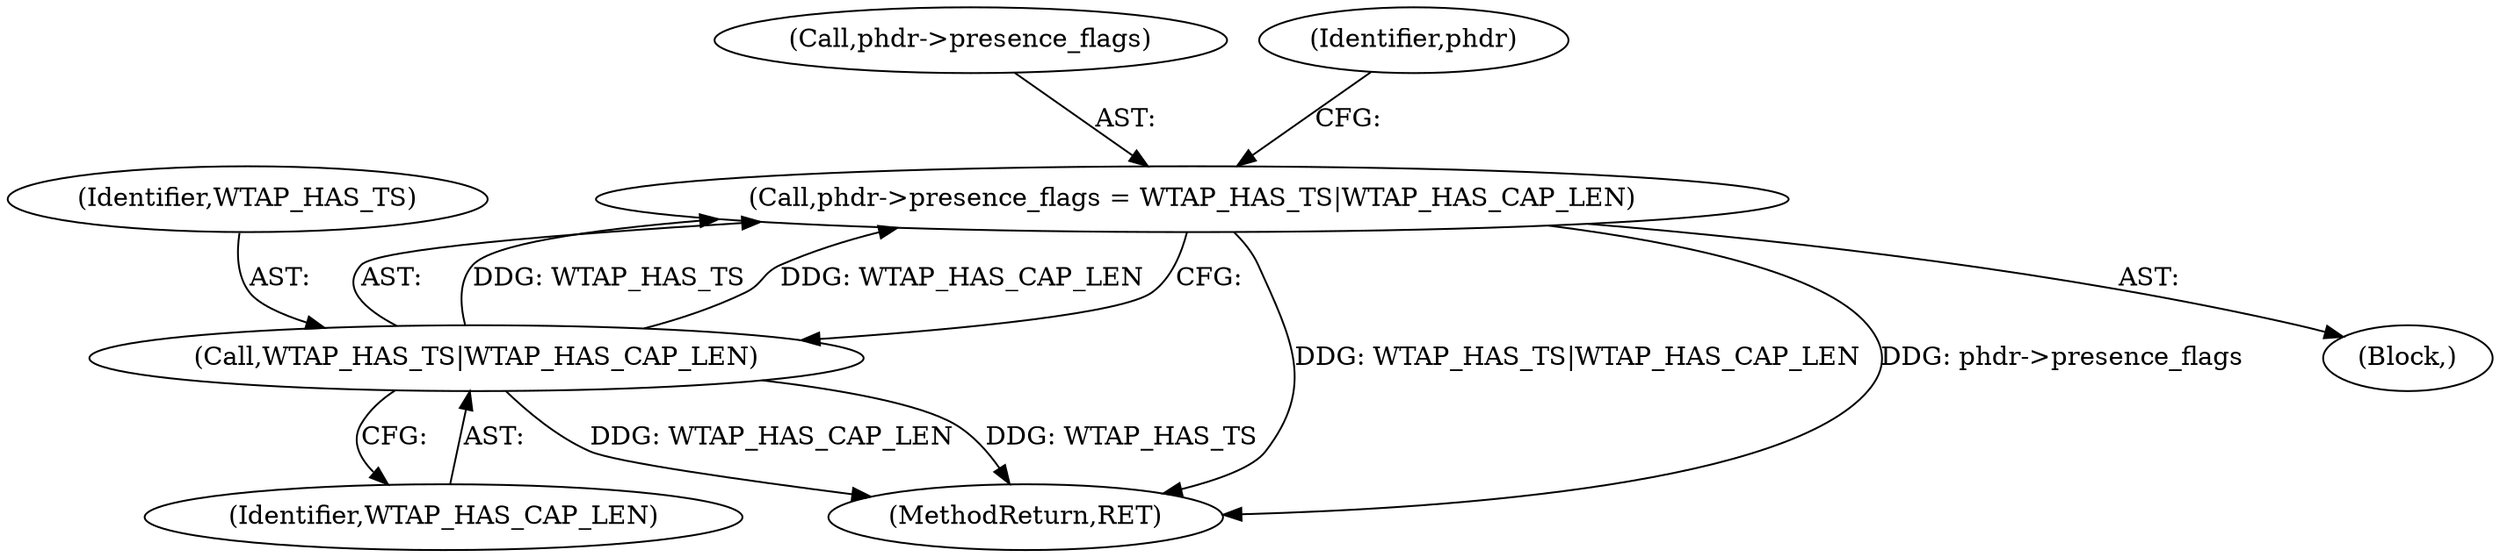 digraph "0_wireshark_5efb45231671baa2db2011d8f67f9d6e72bc455b@pointer" {
"1000261" [label="(Call,phdr->presence_flags = WTAP_HAS_TS|WTAP_HAS_CAP_LEN)"];
"1000265" [label="(Call,WTAP_HAS_TS|WTAP_HAS_CAP_LEN)"];
"1000261" [label="(Call,phdr->presence_flags = WTAP_HAS_TS|WTAP_HAS_CAP_LEN)"];
"1000457" [label="(MethodReturn,RET)"];
"1000262" [label="(Call,phdr->presence_flags)"];
"1000113" [label="(Block,)"];
"1000271" [label="(Identifier,phdr)"];
"1000265" [label="(Call,WTAP_HAS_TS|WTAP_HAS_CAP_LEN)"];
"1000266" [label="(Identifier,WTAP_HAS_TS)"];
"1000267" [label="(Identifier,WTAP_HAS_CAP_LEN)"];
"1000261" -> "1000113"  [label="AST: "];
"1000261" -> "1000265"  [label="CFG: "];
"1000262" -> "1000261"  [label="AST: "];
"1000265" -> "1000261"  [label="AST: "];
"1000271" -> "1000261"  [label="CFG: "];
"1000261" -> "1000457"  [label="DDG: WTAP_HAS_TS|WTAP_HAS_CAP_LEN"];
"1000261" -> "1000457"  [label="DDG: phdr->presence_flags"];
"1000265" -> "1000261"  [label="DDG: WTAP_HAS_TS"];
"1000265" -> "1000261"  [label="DDG: WTAP_HAS_CAP_LEN"];
"1000265" -> "1000267"  [label="CFG: "];
"1000266" -> "1000265"  [label="AST: "];
"1000267" -> "1000265"  [label="AST: "];
"1000265" -> "1000457"  [label="DDG: WTAP_HAS_CAP_LEN"];
"1000265" -> "1000457"  [label="DDG: WTAP_HAS_TS"];
}
